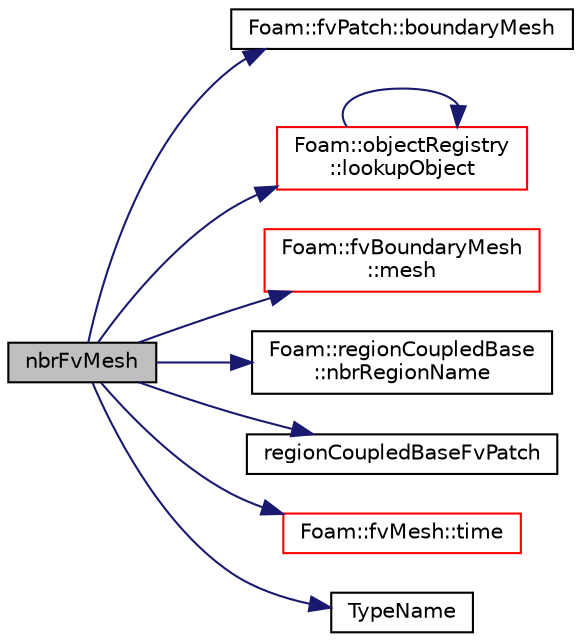 digraph "nbrFvMesh"
{
  bgcolor="transparent";
  edge [fontname="Helvetica",fontsize="10",labelfontname="Helvetica",labelfontsize="10"];
  node [fontname="Helvetica",fontsize="10",shape=record];
  rankdir="LR";
  Node7 [label="nbrFvMesh",height=0.2,width=0.4,color="black", fillcolor="grey75", style="filled", fontcolor="black"];
  Node7 -> Node8 [color="midnightblue",fontsize="10",style="solid",fontname="Helvetica"];
  Node8 [label="Foam::fvPatch::boundaryMesh",height=0.2,width=0.4,color="black",URL="$a23693.html#adeb163bcd9dd47dcdc4a8f2ccf1c53eb",tooltip="Return boundaryMesh reference. "];
  Node7 -> Node9 [color="midnightblue",fontsize="10",style="solid",fontname="Helvetica"];
  Node9 [label="Foam::objectRegistry\l::lookupObject",height=0.2,width=0.4,color="red",URL="$a27433.html#a8b49296f8410366342c524250612c2aa",tooltip="Lookup and return the object of the given Type. "];
  Node9 -> Node9 [color="midnightblue",fontsize="10",style="solid",fontname="Helvetica"];
  Node7 -> Node60 [color="midnightblue",fontsize="10",style="solid",fontname="Helvetica"];
  Node60 [label="Foam::fvBoundaryMesh\l::mesh",height=0.2,width=0.4,color="red",URL="$a23589.html#a470f06cfb9b6ee887cd85d63de275607",tooltip="Return the mesh reference. "];
  Node7 -> Node84 [color="midnightblue",fontsize="10",style="solid",fontname="Helvetica"];
  Node84 [label="Foam::regionCoupledBase\l::nbrRegionName",height=0.2,width=0.4,color="black",URL="$a26313.html#a20fe4642c2e0a69119be87338fc27e6d",tooltip="Neighbour region name. "];
  Node7 -> Node85 [color="midnightblue",fontsize="10",style="solid",fontname="Helvetica"];
  Node85 [label="regionCoupledBaseFvPatch",height=0.2,width=0.4,color="black",URL="$a23677.html#addfebb1f49b0eb8ddf62cd133a0894b5",tooltip="Construct from polyPatch. "];
  Node7 -> Node86 [color="midnightblue",fontsize="10",style="solid",fontname="Helvetica"];
  Node86 [label="Foam::fvMesh::time",height=0.2,width=0.4,color="red",URL="$a23593.html#a0d94096809fe3376b29a2a29ca11bb18",tooltip="Return the top-level database. "];
  Node7 -> Node88 [color="midnightblue",fontsize="10",style="solid",fontname="Helvetica"];
  Node88 [label="TypeName",height=0.2,width=0.4,color="black",URL="$a23677.html#aedde22c09eaaf41fac2bfa7fb0b9bdfc",tooltip="Runtime type information. "];
}
